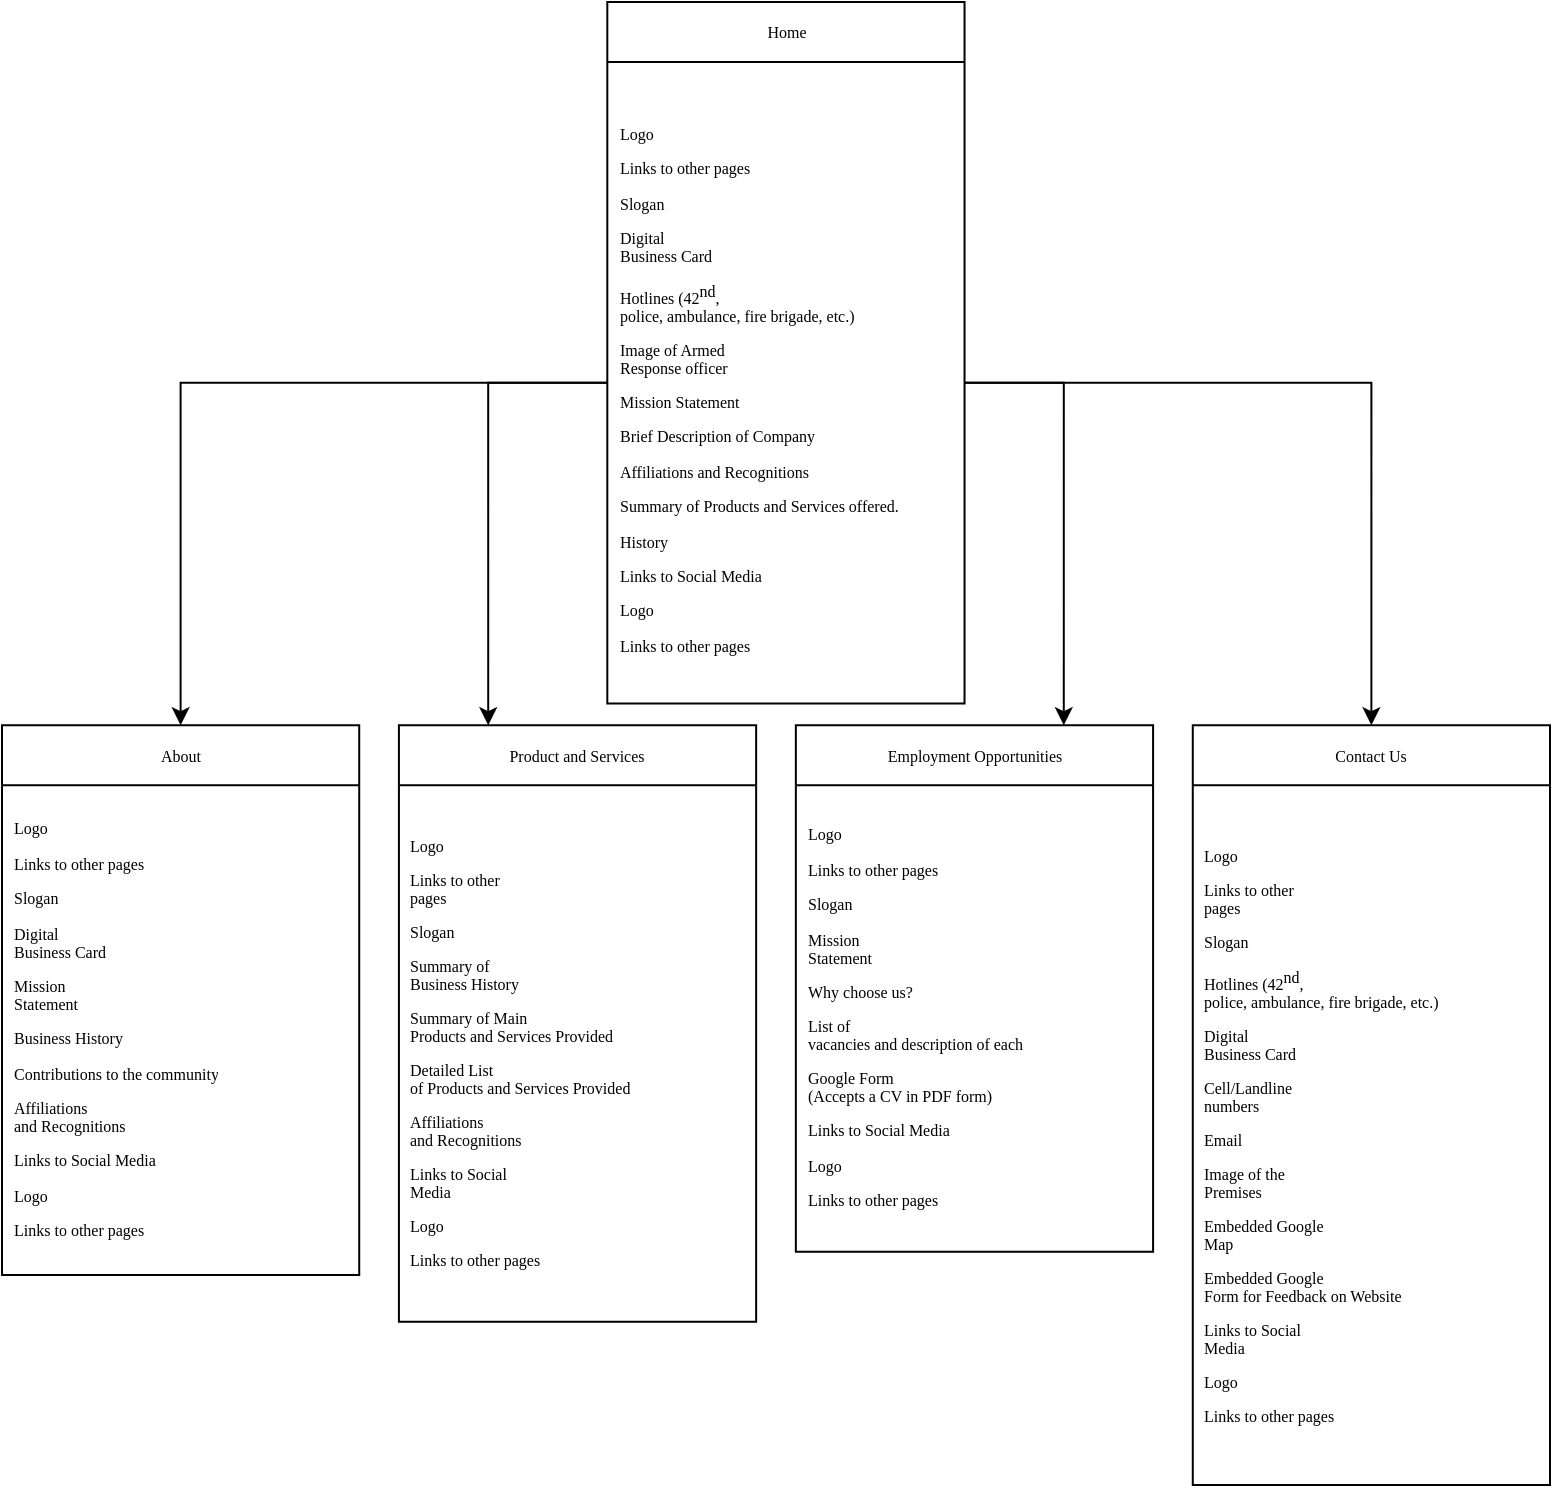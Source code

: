 <mxfile version="24.1.0" type="device">
  <diagram id="prtHgNgQTEPvFCAcTncT" name="Page-1">
    <mxGraphModel dx="3097" dy="2049" grid="1" gridSize="10" guides="1" tooltips="1" connect="1" arrows="1" fold="1" page="1" pageScale="1" pageWidth="827" pageHeight="1169" math="0" shadow="0">
      <root>
        <mxCell id="0" />
        <mxCell id="1" parent="0" />
        <mxCell id="mjHNRvtGN6_EPqhep72v-21" value="" style="group;fontSize=8;" vertex="1" connectable="0" parent="1">
          <mxGeometry x="-1627" y="-960" width="774" height="729" as="geometry" />
        </mxCell>
        <mxCell id="mjHNRvtGN6_EPqhep72v-2" value="&lt;font style=&quot;font-size: 8px;&quot;&gt;Home&lt;/font&gt;" style="swimlane;fontStyle=0;childLayout=stackLayout;horizontal=1;startSize=30;horizontalStack=0;resizeParent=1;resizeParentMax=0;resizeLast=0;collapsible=1;marginBottom=0;whiteSpace=wrap;html=1;fontFamily=Comic Sans MS;fontSize=8;" vertex="1" parent="mjHNRvtGN6_EPqhep72v-21">
          <mxGeometry x="302.654" width="178.615" height="350.76" as="geometry" />
        </mxCell>
        <mxCell id="mjHNRvtGN6_EPqhep72v-3" value="&lt;p class=&quot;MsoNormal&quot; style=&quot;font-size: 8px;&quot;&gt;&lt;font style=&quot;font-size: 8px;&quot;&gt;Logo&lt;/font&gt;&lt;/p&gt;&lt;p class=&quot;MsoNormal&quot; style=&quot;font-size: 8px;&quot;&gt;&lt;font style=&quot;font-size: 8px;&quot;&gt;Links to other pages&lt;/font&gt;&lt;/p&gt;&lt;p class=&quot;MsoNormal&quot; style=&quot;font-size: 8px;&quot;&gt;&lt;font style=&quot;font-size: 8px;&quot;&gt;Slogan&lt;/font&gt;&lt;/p&gt;&lt;p class=&quot;MsoNormal&quot; style=&quot;margin-bottom: 0cm; line-height: normal; font-size: 8px;&quot;&gt;&lt;font style=&quot;font-size: 8px;&quot;&gt;Digital&lt;br style=&quot;font-size: 8px;&quot;&gt;Business Card&lt;/font&gt;&lt;/p&gt;&lt;p class=&quot;MsoNormal&quot; style=&quot;margin-bottom: 0cm; line-height: normal; font-size: 8px;&quot;&gt;&lt;font style=&quot;font-size: 8px;&quot;&gt;Hotlines (42&lt;sup style=&quot;font-size: 8px;&quot;&gt;nd&lt;/sup&gt;,&lt;br style=&quot;font-size: 8px;&quot;&gt;police, ambulance, fire brigade, etc.)&lt;/font&gt;&lt;/p&gt;&lt;p class=&quot;MsoNormal&quot; style=&quot;margin-bottom: 0cm; line-height: normal; font-size: 8px;&quot;&gt;&lt;font style=&quot;font-size: 8px;&quot;&gt;Image of Armed&lt;br style=&quot;font-size: 8px;&quot;&gt;Response officer&lt;/font&gt;&lt;/p&gt;&lt;p class=&quot;MsoNormal&quot; style=&quot;margin-bottom: 0cm; line-height: normal; font-size: 8px;&quot;&gt;&lt;font style=&quot;font-size: 8px;&quot;&gt;Mission Statement&lt;/font&gt;&lt;/p&gt;&lt;p class=&quot;MsoNormal&quot; style=&quot;font-size: 8px;&quot;&gt;&lt;font style=&quot;font-size: 8px;&quot;&gt;Brief Description of Company&lt;/font&gt;&lt;/p&gt;&lt;p class=&quot;MsoNormal&quot; style=&quot;font-size: 8px;&quot;&gt;&lt;font style=&quot;font-size: 8px;&quot;&gt;Affiliations and Recognitions&lt;/font&gt;&lt;/p&gt;&lt;p class=&quot;MsoNormal&quot; style=&quot;font-size: 8px;&quot;&gt;&lt;font style=&quot;font-size: 8px;&quot;&gt;Summary of Products and Services offered.&lt;/font&gt;&lt;/p&gt;&lt;p class=&quot;MsoNormal&quot; style=&quot;margin-bottom: 0cm; line-height: normal; font-size: 8px;&quot;&gt;&lt;font style=&quot;font-size: 8px;&quot;&gt;History&lt;/font&gt;&lt;/p&gt;&lt;p class=&quot;MsoNormal&quot; style=&quot;font-size: 8px;&quot;&gt;&lt;font style=&quot;font-size: 8px;&quot;&gt;Links to Social Media&lt;/font&gt;&lt;/p&gt;&lt;p class=&quot;MsoNormal&quot; style=&quot;font-size: 8px;&quot;&gt;&lt;font style=&quot;font-size: 8px;&quot;&gt;Logo&lt;/font&gt;&lt;/p&gt;&lt;span style=&quot;line-height: 107%; font-size: 8px;&quot;&gt;&lt;font style=&quot;font-size: 8px;&quot;&gt;Links to other pages&lt;/font&gt;&lt;/span&gt;" style="text;strokeColor=none;fillColor=none;align=left;verticalAlign=middle;spacingLeft=4;spacingRight=4;overflow=hidden;points=[[0,0.5],[1,0.5]];portConstraint=eastwest;rotatable=0;whiteSpace=wrap;html=1;fontFamily=Comic Sans MS;fontSize=8;" vertex="1" parent="mjHNRvtGN6_EPqhep72v-2">
          <mxGeometry y="30" width="178.615" height="320.76" as="geometry" />
        </mxCell>
        <mxCell id="mjHNRvtGN6_EPqhep72v-7" value="&lt;font style=&quot;font-size: 8px;&quot;&gt;About&lt;/font&gt;" style="swimlane;fontStyle=0;childLayout=stackLayout;horizontal=1;startSize=30;horizontalStack=0;resizeParent=1;resizeParentMax=0;resizeLast=0;collapsible=1;marginBottom=0;whiteSpace=wrap;html=1;fontFamily=Comic Sans MS;fontSize=8;" vertex="1" parent="mjHNRvtGN6_EPqhep72v-21">
          <mxGeometry y="361.584" width="178.615" height="274.944" as="geometry" />
        </mxCell>
        <mxCell id="mjHNRvtGN6_EPqhep72v-8" value="&lt;p class=&quot;MsoNormal&quot; style=&quot;font-size: 8px;&quot;&gt;&lt;font style=&quot;font-size: 8px;&quot;&gt;Logo&lt;/font&gt;&lt;/p&gt;&lt;p class=&quot;MsoNormal&quot; style=&quot;font-size: 8px;&quot;&gt;&lt;font style=&quot;font-size: 8px;&quot;&gt;Links to other pages&lt;/font&gt;&lt;/p&gt;&lt;p class=&quot;MsoNormal&quot; style=&quot;font-size: 8px;&quot;&gt;&lt;font style=&quot;font-size: 8px;&quot;&gt;Slogan&lt;/font&gt;&lt;/p&gt;&lt;p class=&quot;MsoNormal&quot; style=&quot;margin-bottom: 0cm; line-height: normal; font-size: 8px;&quot;&gt;&lt;font style=&quot;font-size: 8px;&quot;&gt;Digital&lt;br style=&quot;font-size: 8px;&quot;&gt;Business Card&lt;/font&gt;&lt;/p&gt;&lt;p class=&quot;MsoNormal&quot; style=&quot;margin-bottom: 0cm; line-height: normal; font-size: 8px;&quot;&gt;&lt;font style=&quot;font-size: 8px;&quot;&gt;Mission&lt;br style=&quot;font-size: 8px;&quot;&gt;Statement&lt;/font&gt;&lt;/p&gt;&lt;p class=&quot;MsoNormal&quot; style=&quot;font-size: 8px;&quot;&gt;&lt;font style=&quot;font-size: 8px;&quot;&gt;Business History&lt;/font&gt;&lt;/p&gt;&lt;p class=&quot;MsoNormal&quot; style=&quot;font-size: 8px;&quot;&gt;&lt;font style=&quot;font-size: 8px;&quot;&gt;Contributions to the community&lt;/font&gt;&lt;/p&gt;&lt;p class=&quot;MsoNormal&quot; style=&quot;margin-bottom: 0cm; line-height: normal; font-size: 8px;&quot;&gt;&lt;font style=&quot;font-size: 8px;&quot;&gt;Affiliations&lt;br style=&quot;font-size: 8px;&quot;&gt;and Recognitions&lt;/font&gt;&lt;/p&gt;&lt;p class=&quot;MsoNormal&quot; style=&quot;font-size: 8px;&quot;&gt;&lt;font style=&quot;font-size: 8px;&quot;&gt;Links to Social Media&lt;/font&gt;&lt;/p&gt;&lt;p class=&quot;MsoNormal&quot; style=&quot;font-size: 8px;&quot;&gt;&lt;font style=&quot;font-size: 8px;&quot;&gt;Logo&lt;/font&gt;&lt;/p&gt;&lt;p class=&quot;MsoNormal&quot; style=&quot;font-size: 8px;&quot;&gt;&lt;font style=&quot;font-size: 8px;&quot;&gt;&lt;span style=&quot;line-height: 107%; font-size: 8px;&quot;&gt;Links to other pages&lt;/span&gt;&lt;/font&gt;&lt;br style=&quot;font-size: 8px;&quot;&gt;&lt;/p&gt;" style="text;strokeColor=none;fillColor=none;align=left;verticalAlign=middle;spacingLeft=4;spacingRight=4;overflow=hidden;points=[[0,0.5],[1,0.5]];portConstraint=eastwest;rotatable=0;whiteSpace=wrap;html=1;fontFamily=Comic Sans MS;fontSize=8;" vertex="1" parent="mjHNRvtGN6_EPqhep72v-7">
          <mxGeometry y="30" width="178.615" height="244.944" as="geometry" />
        </mxCell>
        <mxCell id="mjHNRvtGN6_EPqhep72v-10" value="&lt;font style=&quot;font-size: 8px;&quot;&gt;Product and Services&lt;/font&gt;" style="swimlane;fontStyle=0;childLayout=stackLayout;horizontal=1;startSize=30;horizontalStack=0;resizeParent=1;resizeParentMax=0;resizeLast=0;collapsible=1;marginBottom=0;whiteSpace=wrap;html=1;fontFamily=Comic Sans MS;fontSize=8;" vertex="1" parent="mjHNRvtGN6_EPqhep72v-21">
          <mxGeometry x="198.462" y="361.584" width="178.615" height="298.272" as="geometry" />
        </mxCell>
        <mxCell id="mjHNRvtGN6_EPqhep72v-11" value="&lt;p class=&quot;MsoNormal&quot; style=&quot;margin-bottom: 0cm; line-height: normal; font-size: 8px;&quot;&gt;&lt;font style=&quot;font-size: 8px;&quot;&gt;Logo&lt;/font&gt;&lt;/p&gt;&lt;p class=&quot;MsoNormal&quot; style=&quot;margin-bottom: 0cm; line-height: normal; font-size: 8px;&quot;&gt;&lt;font style=&quot;font-size: 8px;&quot;&gt;Links to other&lt;br style=&quot;font-size: 8px;&quot;&gt;pages&lt;/font&gt;&lt;/p&gt;&lt;p class=&quot;MsoNormal&quot; style=&quot;margin-bottom: 0cm; line-height: normal; font-size: 8px;&quot;&gt;&lt;font style=&quot;font-size: 8px;&quot;&gt;Slogan&lt;/font&gt;&lt;/p&gt;&lt;p class=&quot;MsoNormal&quot; style=&quot;margin-bottom: 0cm; line-height: normal; font-size: 8px;&quot;&gt;&lt;font style=&quot;font-size: 8px;&quot;&gt;Summary of&lt;br style=&quot;font-size: 8px;&quot;&gt;Business History&lt;/font&gt;&lt;/p&gt;&lt;p class=&quot;MsoNormal&quot; style=&quot;margin-bottom: 0cm; line-height: normal; font-size: 8px;&quot;&gt;&lt;font style=&quot;font-size: 8px;&quot;&gt;Summary of Main&lt;br style=&quot;font-size: 8px;&quot;&gt;Products and Services Provided&lt;/font&gt;&lt;/p&gt;&lt;p class=&quot;MsoNormal&quot; style=&quot;margin-bottom: 0cm; line-height: normal; font-size: 8px;&quot;&gt;&lt;font style=&quot;font-size: 8px;&quot;&gt;Detailed List&lt;br style=&quot;font-size: 8px;&quot;&gt;of Products and Services Provided&lt;/font&gt;&lt;/p&gt;&lt;p class=&quot;MsoNormal&quot; style=&quot;margin-bottom: 0cm; line-height: normal; font-size: 8px;&quot;&gt;&lt;font style=&quot;font-size: 8px;&quot;&gt;Affiliations&lt;br style=&quot;font-size: 8px;&quot;&gt;and Recognitions&lt;/font&gt;&lt;/p&gt;&lt;p class=&quot;MsoNormal&quot; style=&quot;margin-bottom: 0cm; line-height: normal; font-size: 8px;&quot;&gt;&lt;font style=&quot;font-size: 8px;&quot;&gt;Links to Social&lt;br style=&quot;font-size: 8px;&quot;&gt;Media&lt;/font&gt;&lt;/p&gt;&lt;p class=&quot;MsoNormal&quot; style=&quot;margin-bottom: 0cm; line-height: normal; font-size: 8px;&quot;&gt;&lt;font style=&quot;font-size: 8px;&quot;&gt;Logo&lt;/font&gt;&lt;/p&gt;&lt;p class=&quot;MsoNormal&quot; style=&quot;font-size: 8px;&quot;&gt;&lt;span style=&quot;line-height: 107%; font-size: 8px;&quot;&gt;&lt;font style=&quot;font-size: 8px;&quot;&gt;Links to other pages&lt;/font&gt;&lt;/span&gt;&lt;br style=&quot;font-size: 8px;&quot;&gt;&lt;/p&gt;" style="text;strokeColor=none;fillColor=none;align=left;verticalAlign=middle;spacingLeft=4;spacingRight=4;overflow=hidden;points=[[0,0.5],[1,0.5]];portConstraint=eastwest;rotatable=0;whiteSpace=wrap;html=1;fontFamily=Comic Sans MS;fontSize=8;" vertex="1" parent="mjHNRvtGN6_EPqhep72v-10">
          <mxGeometry y="30" width="178.615" height="268.272" as="geometry" />
        </mxCell>
        <mxCell id="mjHNRvtGN6_EPqhep72v-12" value="Employment Opportunities" style="swimlane;fontStyle=0;childLayout=stackLayout;horizontal=1;startSize=30;horizontalStack=0;resizeParent=1;resizeParentMax=0;resizeLast=0;collapsible=1;marginBottom=0;whiteSpace=wrap;html=1;fontFamily=Comic Sans MS;fontSize=8;" vertex="1" parent="mjHNRvtGN6_EPqhep72v-21">
          <mxGeometry x="396.923" y="361.584" width="178.615" height="263.28" as="geometry" />
        </mxCell>
        <mxCell id="mjHNRvtGN6_EPqhep72v-13" value="&lt;p class=&quot;MsoNormal&quot; style=&quot;font-size: 8px;&quot;&gt;&lt;font style=&quot;font-size: 8px;&quot;&gt;Logo&lt;/font&gt;&lt;/p&gt;&lt;p class=&quot;MsoNormal&quot; style=&quot;font-size: 8px;&quot;&gt;&lt;font style=&quot;font-size: 8px;&quot;&gt;Links to other pages&lt;/font&gt;&lt;/p&gt;&lt;p class=&quot;MsoNormal&quot; style=&quot;font-size: 8px;&quot;&gt;&lt;font style=&quot;font-size: 8px;&quot;&gt;Slogan&lt;/font&gt;&lt;/p&gt;&lt;p class=&quot;MsoNormal&quot; style=&quot;margin-bottom: 0cm; line-height: normal; font-size: 8px;&quot;&gt;&lt;font style=&quot;font-size: 8px;&quot;&gt;Mission&lt;br style=&quot;font-size: 8px;&quot;&gt;Statement&lt;/font&gt;&lt;/p&gt;&lt;p class=&quot;MsoNormal&quot; style=&quot;margin-bottom: 0cm; line-height: normal; font-size: 8px;&quot;&gt;&lt;font style=&quot;font-size: 8px;&quot;&gt;Why choose us?&lt;/font&gt;&lt;/p&gt;&lt;p class=&quot;MsoNormal&quot; style=&quot;margin-bottom: 0cm; line-height: normal; font-size: 8px;&quot;&gt;&lt;font style=&quot;font-size: 8px;&quot;&gt;List of&lt;br style=&quot;font-size: 8px;&quot;&gt;vacancies and description of each&lt;/font&gt;&lt;/p&gt;&lt;p class=&quot;MsoNormal&quot; style=&quot;margin-bottom: 0cm; line-height: normal; font-size: 8px;&quot;&gt;&lt;font style=&quot;font-size: 8px;&quot;&gt;Google Form&lt;br style=&quot;font-size: 8px;&quot;&gt;(Accepts a CV in PDF form)&lt;/font&gt;&lt;/p&gt;&lt;p class=&quot;MsoNormal&quot; style=&quot;font-size: 8px;&quot;&gt;&lt;font style=&quot;font-size: 8px;&quot;&gt;Links to Social Media&lt;/font&gt;&lt;/p&gt;&lt;p class=&quot;MsoNormal&quot; style=&quot;font-size: 8px;&quot;&gt;&lt;font style=&quot;font-size: 8px;&quot;&gt;Logo&lt;/font&gt;&lt;/p&gt;&lt;p class=&quot;MsoNormal&quot; style=&quot;font-size: 8px;&quot;&gt;&lt;span style=&quot;line-height: 107%; font-size: 8px;&quot;&gt;&lt;font style=&quot;font-size: 8px;&quot;&gt;Links to other pages&lt;/font&gt;&lt;/span&gt;&lt;br style=&quot;font-size: 8px;&quot;&gt;&lt;/p&gt;" style="text;strokeColor=none;fillColor=none;align=left;verticalAlign=middle;spacingLeft=4;spacingRight=4;overflow=hidden;points=[[0,0.5],[1,0.5]];portConstraint=eastwest;rotatable=0;whiteSpace=wrap;html=1;fontFamily=Comic Sans MS;fontSize=8;" vertex="1" parent="mjHNRvtGN6_EPqhep72v-12">
          <mxGeometry y="30" width="178.615" height="233.28" as="geometry" />
        </mxCell>
        <mxCell id="mjHNRvtGN6_EPqhep72v-14" value="&lt;font style=&quot;font-size: 8px;&quot;&gt;Contact Us&lt;/font&gt;" style="swimlane;fontStyle=0;childLayout=stackLayout;horizontal=1;startSize=30;horizontalStack=0;resizeParent=1;resizeParentMax=0;resizeLast=0;collapsible=1;marginBottom=0;whiteSpace=wrap;html=1;fontFamily=Comic Sans MS;fontSize=8;" vertex="1" parent="mjHNRvtGN6_EPqhep72v-21">
          <mxGeometry x="595.385" y="361.584" width="178.615" height="379.92" as="geometry" />
        </mxCell>
        <mxCell id="mjHNRvtGN6_EPqhep72v-15" value="&lt;p style=&quot;margin-bottom: 0cm; line-height: normal; font-size: 8px;&quot; class=&quot;MsoNormal&quot;&gt;&lt;font style=&quot;font-size: 8px;&quot; face=&quot;Comic Sans MS&quot;&gt;Logo&lt;/font&gt;&lt;/p&gt;&lt;p style=&quot;margin-bottom: 0cm; line-height: normal; font-size: 8px;&quot; class=&quot;MsoNormal&quot;&gt;&lt;font style=&quot;font-size: 8px;&quot; face=&quot;-ztvD47MQVIBkN0JfiYl&quot;&gt;Links to other&lt;br style=&quot;font-size: 8px;&quot;&gt;pages&lt;/font&gt;&lt;/p&gt;&lt;p style=&quot;margin-bottom: 0cm; line-height: normal; font-size: 8px;&quot; class=&quot;MsoNormal&quot;&gt;&lt;font style=&quot;font-size: 8px;&quot; face=&quot;-ztvD47MQVIBkN0JfiYl&quot;&gt;Slogan&lt;/font&gt;&lt;/p&gt;&lt;p style=&quot;margin-bottom: 0cm; line-height: normal; font-size: 8px;&quot; class=&quot;MsoNormal&quot;&gt;&lt;font style=&quot;font-size: 8px;&quot; face=&quot;-ztvD47MQVIBkN0JfiYl&quot;&gt;Hotlines (42&lt;sup style=&quot;font-size: 8px;&quot;&gt;nd&lt;/sup&gt;,&lt;br style=&quot;font-size: 8px;&quot;&gt;police, ambulance, fire brigade, etc.)&lt;/font&gt;&lt;/p&gt;&lt;p style=&quot;margin-bottom: 0cm; line-height: normal; font-size: 8px;&quot; class=&quot;MsoNormal&quot;&gt;&lt;font style=&quot;font-size: 8px;&quot; face=&quot;-ztvD47MQVIBkN0JfiYl&quot;&gt;Digital&lt;br style=&quot;font-size: 8px;&quot;&gt;Business Card&lt;/font&gt;&lt;/p&gt;&lt;p style=&quot;margin-bottom: 0cm; line-height: normal; font-size: 8px;&quot; class=&quot;MsoNormal&quot;&gt;&lt;font style=&quot;font-size: 8px;&quot; face=&quot;-ztvD47MQVIBkN0JfiYl&quot;&gt;Cell/Landline&lt;br style=&quot;font-size: 8px;&quot;&gt;numbers&lt;/font&gt;&lt;/p&gt;&lt;p style=&quot;margin-bottom: 0cm; line-height: normal; font-size: 8px;&quot; class=&quot;MsoNormal&quot;&gt;&lt;font style=&quot;font-size: 8px;&quot; face=&quot;-ztvD47MQVIBkN0JfiYl&quot;&gt;Email&lt;/font&gt;&lt;/p&gt;&lt;p style=&quot;margin-bottom: 0cm; line-height: normal; font-size: 8px;&quot; class=&quot;MsoNormal&quot;&gt;&lt;font style=&quot;font-size: 8px;&quot; face=&quot;-ztvD47MQVIBkN0JfiYl&quot;&gt;Image of the&lt;br style=&quot;font-size: 8px;&quot;&gt;Premises&lt;/font&gt;&lt;/p&gt;&lt;p style=&quot;margin-bottom: 0cm; line-height: normal; font-size: 8px;&quot; class=&quot;MsoNormal&quot;&gt;&lt;font style=&quot;font-size: 8px;&quot; face=&quot;-ztvD47MQVIBkN0JfiYl&quot;&gt;Embedded Google&lt;br style=&quot;font-size: 8px;&quot;&gt;Map&lt;/font&gt;&lt;/p&gt;&lt;p style=&quot;margin-bottom: 0cm; line-height: normal; font-size: 8px;&quot; class=&quot;MsoNormal&quot;&gt;&lt;font style=&quot;font-size: 8px;&quot; face=&quot;-ztvD47MQVIBkN0JfiYl&quot;&gt;Embedded Google&lt;br style=&quot;font-size: 8px;&quot;&gt;Form for Feedback on Website&lt;/font&gt;&lt;/p&gt;&lt;p style=&quot;margin-bottom: 0cm; line-height: normal; font-size: 8px;&quot; class=&quot;MsoNormal&quot;&gt;&lt;font style=&quot;font-size: 8px;&quot; face=&quot;-ztvD47MQVIBkN0JfiYl&quot;&gt;Links to Social&lt;br style=&quot;font-size: 8px;&quot;&gt;Media&lt;/font&gt;&lt;/p&gt;&lt;p style=&quot;margin-bottom: 0cm; line-height: normal; font-size: 8px;&quot; class=&quot;MsoNormal&quot;&gt;&lt;font style=&quot;font-size: 8px;&quot; face=&quot;-ztvD47MQVIBkN0JfiYl&quot;&gt;Logo&lt;/font&gt;&lt;/p&gt;&lt;p class=&quot;MsoNormal&quot; style=&quot;font-size: 8px;&quot;&gt;&lt;span style=&quot;line-height: 107%; font-size: 8px;&quot;&gt;&lt;font style=&quot;font-size: 8px;&quot; face=&quot;-ztvD47MQVIBkN0JfiYl&quot;&gt;Links to other pages&lt;/font&gt;&lt;/span&gt;&lt;br style=&quot;font-size: 8px;&quot;&gt;&lt;/p&gt;" style="text;strokeColor=none;fillColor=none;align=left;verticalAlign=middle;spacingLeft=4;spacingRight=4;overflow=hidden;points=[[0,0.5],[1,0.5]];portConstraint=eastwest;rotatable=0;whiteSpace=wrap;html=1;fontFamily=Comic Sans MS;fontSize=8;" vertex="1" parent="mjHNRvtGN6_EPqhep72v-14">
          <mxGeometry y="30" width="178.615" height="349.92" as="geometry" />
        </mxCell>
        <mxCell id="mjHNRvtGN6_EPqhep72v-16" style="edgeStyle=orthogonalEdgeStyle;rounded=0;orthogonalLoop=1;jettySize=auto;html=1;exitX=1;exitY=0.5;exitDx=0;exitDy=0;entryX=0.5;entryY=0;entryDx=0;entryDy=0;fontSize=8;" edge="1" parent="mjHNRvtGN6_EPqhep72v-21" source="mjHNRvtGN6_EPqhep72v-3" target="mjHNRvtGN6_EPqhep72v-14">
          <mxGeometry relative="1" as="geometry" />
        </mxCell>
        <mxCell id="mjHNRvtGN6_EPqhep72v-17" style="edgeStyle=orthogonalEdgeStyle;rounded=0;orthogonalLoop=1;jettySize=auto;html=1;exitX=1;exitY=0.5;exitDx=0;exitDy=0;entryX=0.75;entryY=0;entryDx=0;entryDy=0;fontSize=8;" edge="1" parent="mjHNRvtGN6_EPqhep72v-21" source="mjHNRvtGN6_EPqhep72v-3" target="mjHNRvtGN6_EPqhep72v-12">
          <mxGeometry relative="1" as="geometry" />
        </mxCell>
        <mxCell id="mjHNRvtGN6_EPqhep72v-18" style="edgeStyle=orthogonalEdgeStyle;rounded=0;orthogonalLoop=1;jettySize=auto;html=1;exitX=0;exitY=0.5;exitDx=0;exitDy=0;entryX=0.5;entryY=0;entryDx=0;entryDy=0;fontSize=8;" edge="1" parent="mjHNRvtGN6_EPqhep72v-21" source="mjHNRvtGN6_EPqhep72v-3" target="mjHNRvtGN6_EPqhep72v-7">
          <mxGeometry relative="1" as="geometry" />
        </mxCell>
        <mxCell id="mjHNRvtGN6_EPqhep72v-19" style="edgeStyle=orthogonalEdgeStyle;rounded=0;orthogonalLoop=1;jettySize=auto;html=1;exitX=0;exitY=0.5;exitDx=0;exitDy=0;entryX=0.25;entryY=0;entryDx=0;entryDy=0;fontSize=8;" edge="1" parent="mjHNRvtGN6_EPqhep72v-21" source="mjHNRvtGN6_EPqhep72v-3" target="mjHNRvtGN6_EPqhep72v-10">
          <mxGeometry relative="1" as="geometry" />
        </mxCell>
      </root>
    </mxGraphModel>
  </diagram>
</mxfile>
